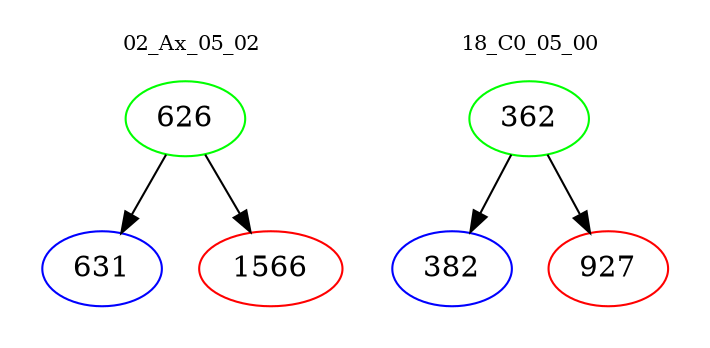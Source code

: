 digraph{
subgraph cluster_0 {
color = white
label = "02_Ax_05_02";
fontsize=10;
T0_626 [label="626", color="green"]
T0_626 -> T0_631 [color="black"]
T0_631 [label="631", color="blue"]
T0_626 -> T0_1566 [color="black"]
T0_1566 [label="1566", color="red"]
}
subgraph cluster_1 {
color = white
label = "18_C0_05_00";
fontsize=10;
T1_362 [label="362", color="green"]
T1_362 -> T1_382 [color="black"]
T1_382 [label="382", color="blue"]
T1_362 -> T1_927 [color="black"]
T1_927 [label="927", color="red"]
}
}
